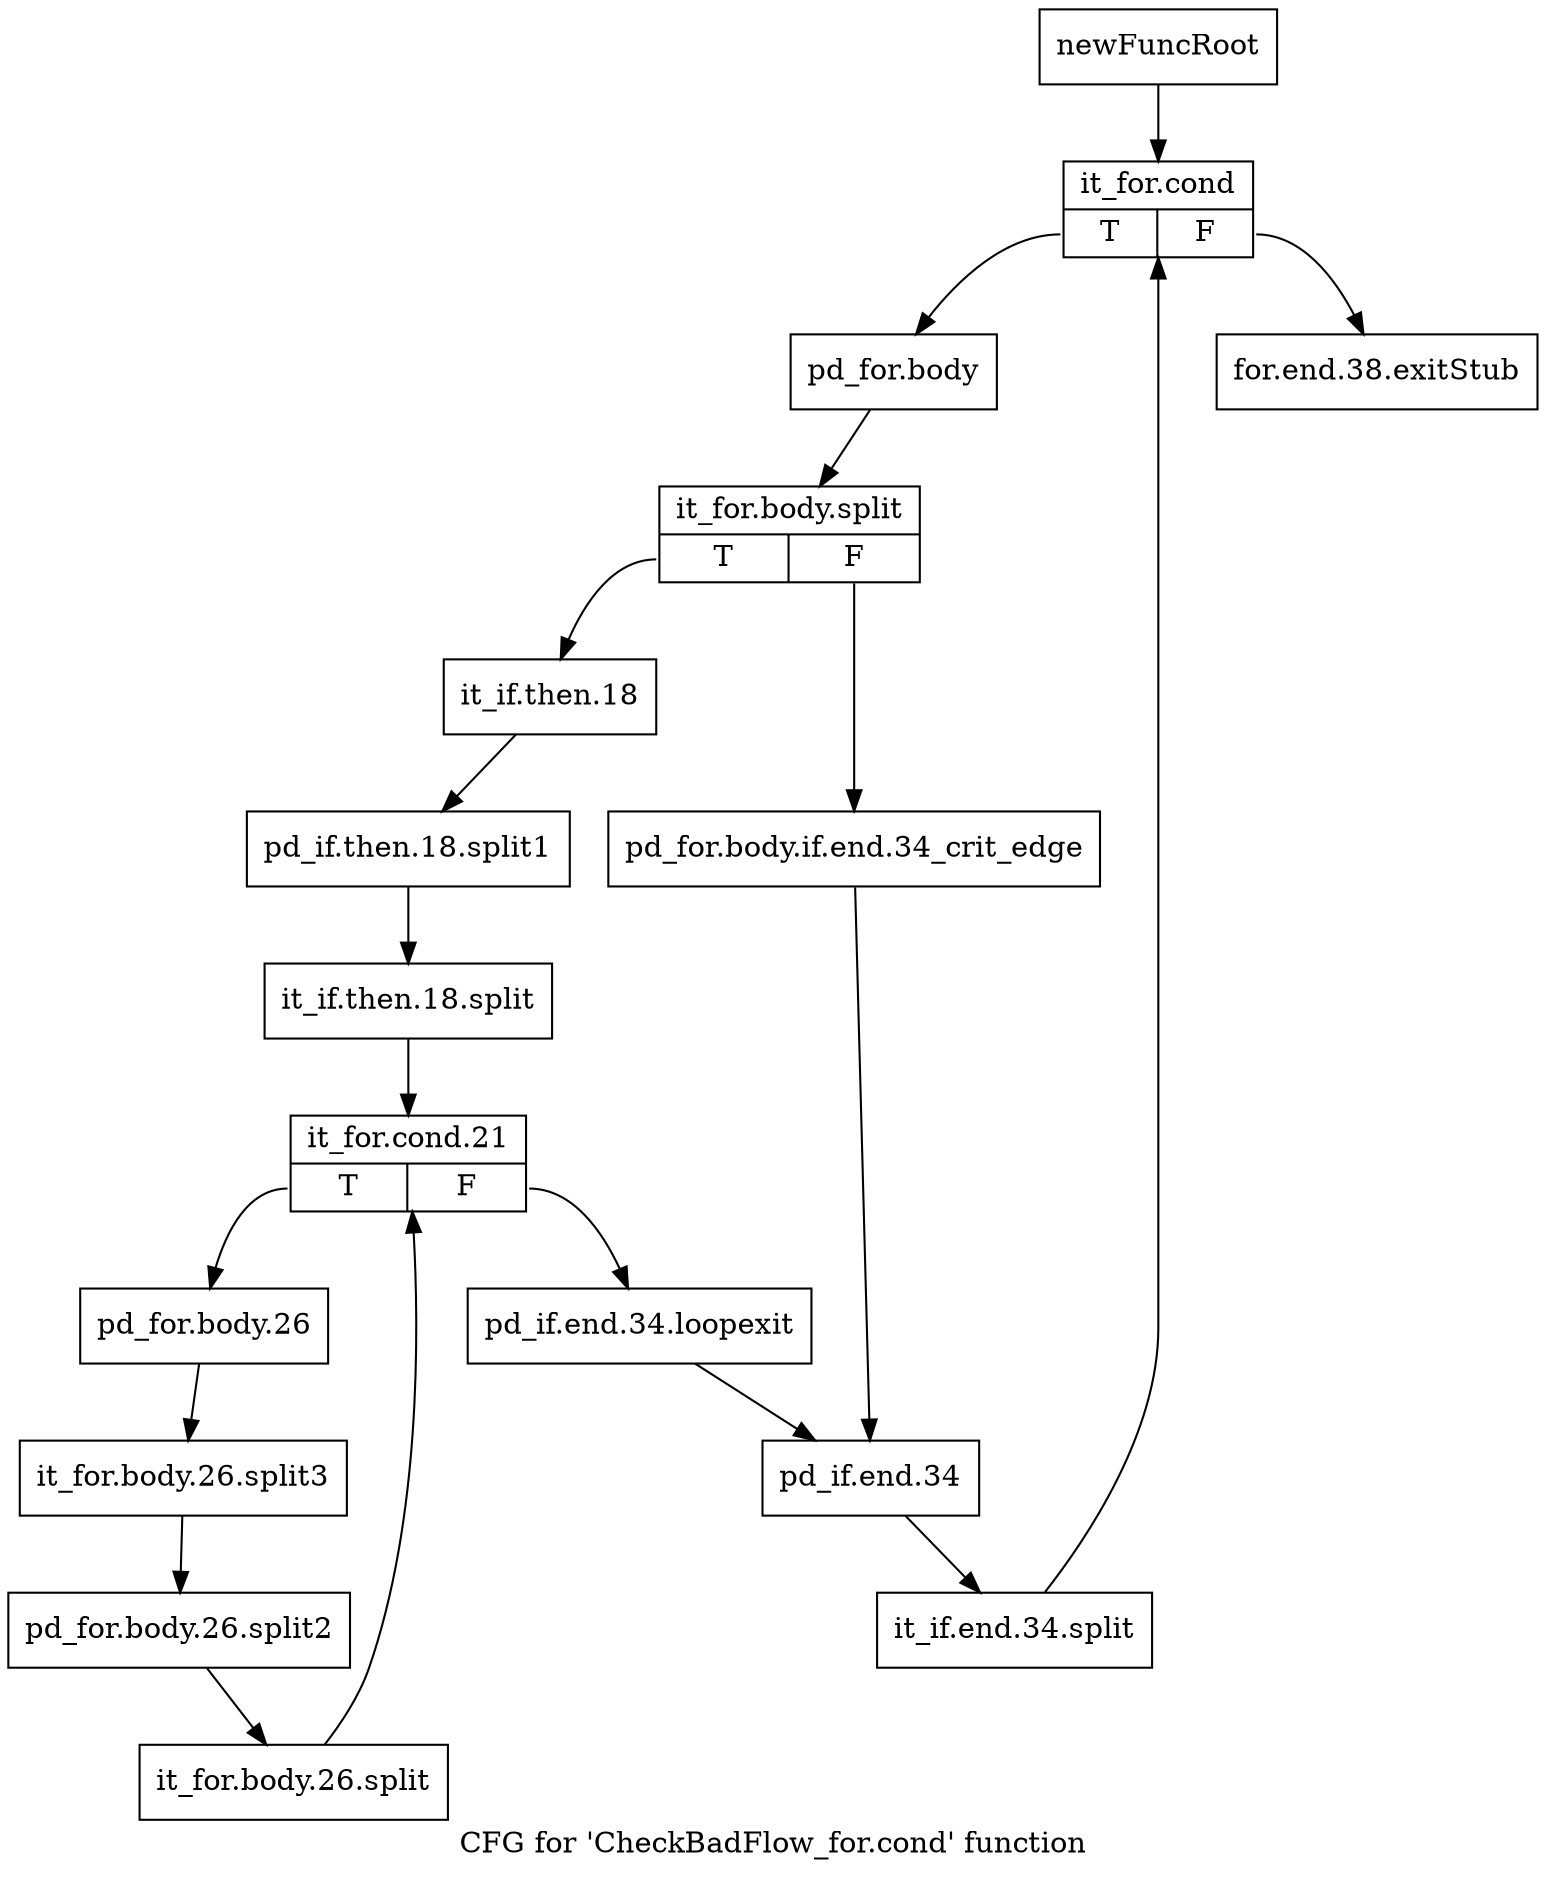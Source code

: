 digraph "CFG for 'CheckBadFlow_for.cond' function" {
	label="CFG for 'CheckBadFlow_for.cond' function";

	Node0x10ae040 [shape=record,label="{newFuncRoot}"];
	Node0x10ae040 -> Node0x10ae0e0;
	Node0x10ae090 [shape=record,label="{for.end.38.exitStub}"];
	Node0x10ae0e0 [shape=record,label="{it_for.cond|{<s0>T|<s1>F}}"];
	Node0x10ae0e0:s0 -> Node0x10ae130;
	Node0x10ae0e0:s1 -> Node0x10ae090;
	Node0x10ae130 [shape=record,label="{pd_for.body}"];
	Node0x10ae130 -> Node0x1458260;
	Node0x1458260 [shape=record,label="{it_for.body.split|{<s0>T|<s1>F}}"];
	Node0x1458260:s0 -> Node0x10ae1d0;
	Node0x1458260:s1 -> Node0x10ae180;
	Node0x10ae180 [shape=record,label="{pd_for.body.if.end.34_crit_edge}"];
	Node0x10ae180 -> Node0x10ae2c0;
	Node0x10ae1d0 [shape=record,label="{it_if.then.18}"];
	Node0x10ae1d0 -> Node0x14601d0;
	Node0x14601d0 [shape=record,label="{pd_if.then.18.split1}"];
	Node0x14601d0 -> Node0x1441d50;
	Node0x1441d50 [shape=record,label="{it_if.then.18.split}"];
	Node0x1441d50 -> Node0x10ae220;
	Node0x10ae220 [shape=record,label="{it_for.cond.21|{<s0>T|<s1>F}}"];
	Node0x10ae220:s0 -> Node0x10ae310;
	Node0x10ae220:s1 -> Node0x10ae270;
	Node0x10ae270 [shape=record,label="{pd_if.end.34.loopexit}"];
	Node0x10ae270 -> Node0x10ae2c0;
	Node0x10ae2c0 [shape=record,label="{pd_if.end.34}"];
	Node0x10ae2c0 -> Node0x132d400;
	Node0x132d400 [shape=record,label="{it_if.end.34.split}"];
	Node0x132d400 -> Node0x10ae0e0;
	Node0x10ae310 [shape=record,label="{pd_for.body.26}"];
	Node0x10ae310 -> Node0x1362f10;
	Node0x1362f10 [shape=record,label="{it_for.body.26.split3}"];
	Node0x1362f10 -> Node0x1443970;
	Node0x1443970 [shape=record,label="{pd_for.body.26.split2}"];
	Node0x1443970 -> Node0x1359e70;
	Node0x1359e70 [shape=record,label="{it_for.body.26.split}"];
	Node0x1359e70 -> Node0x10ae220;
}
